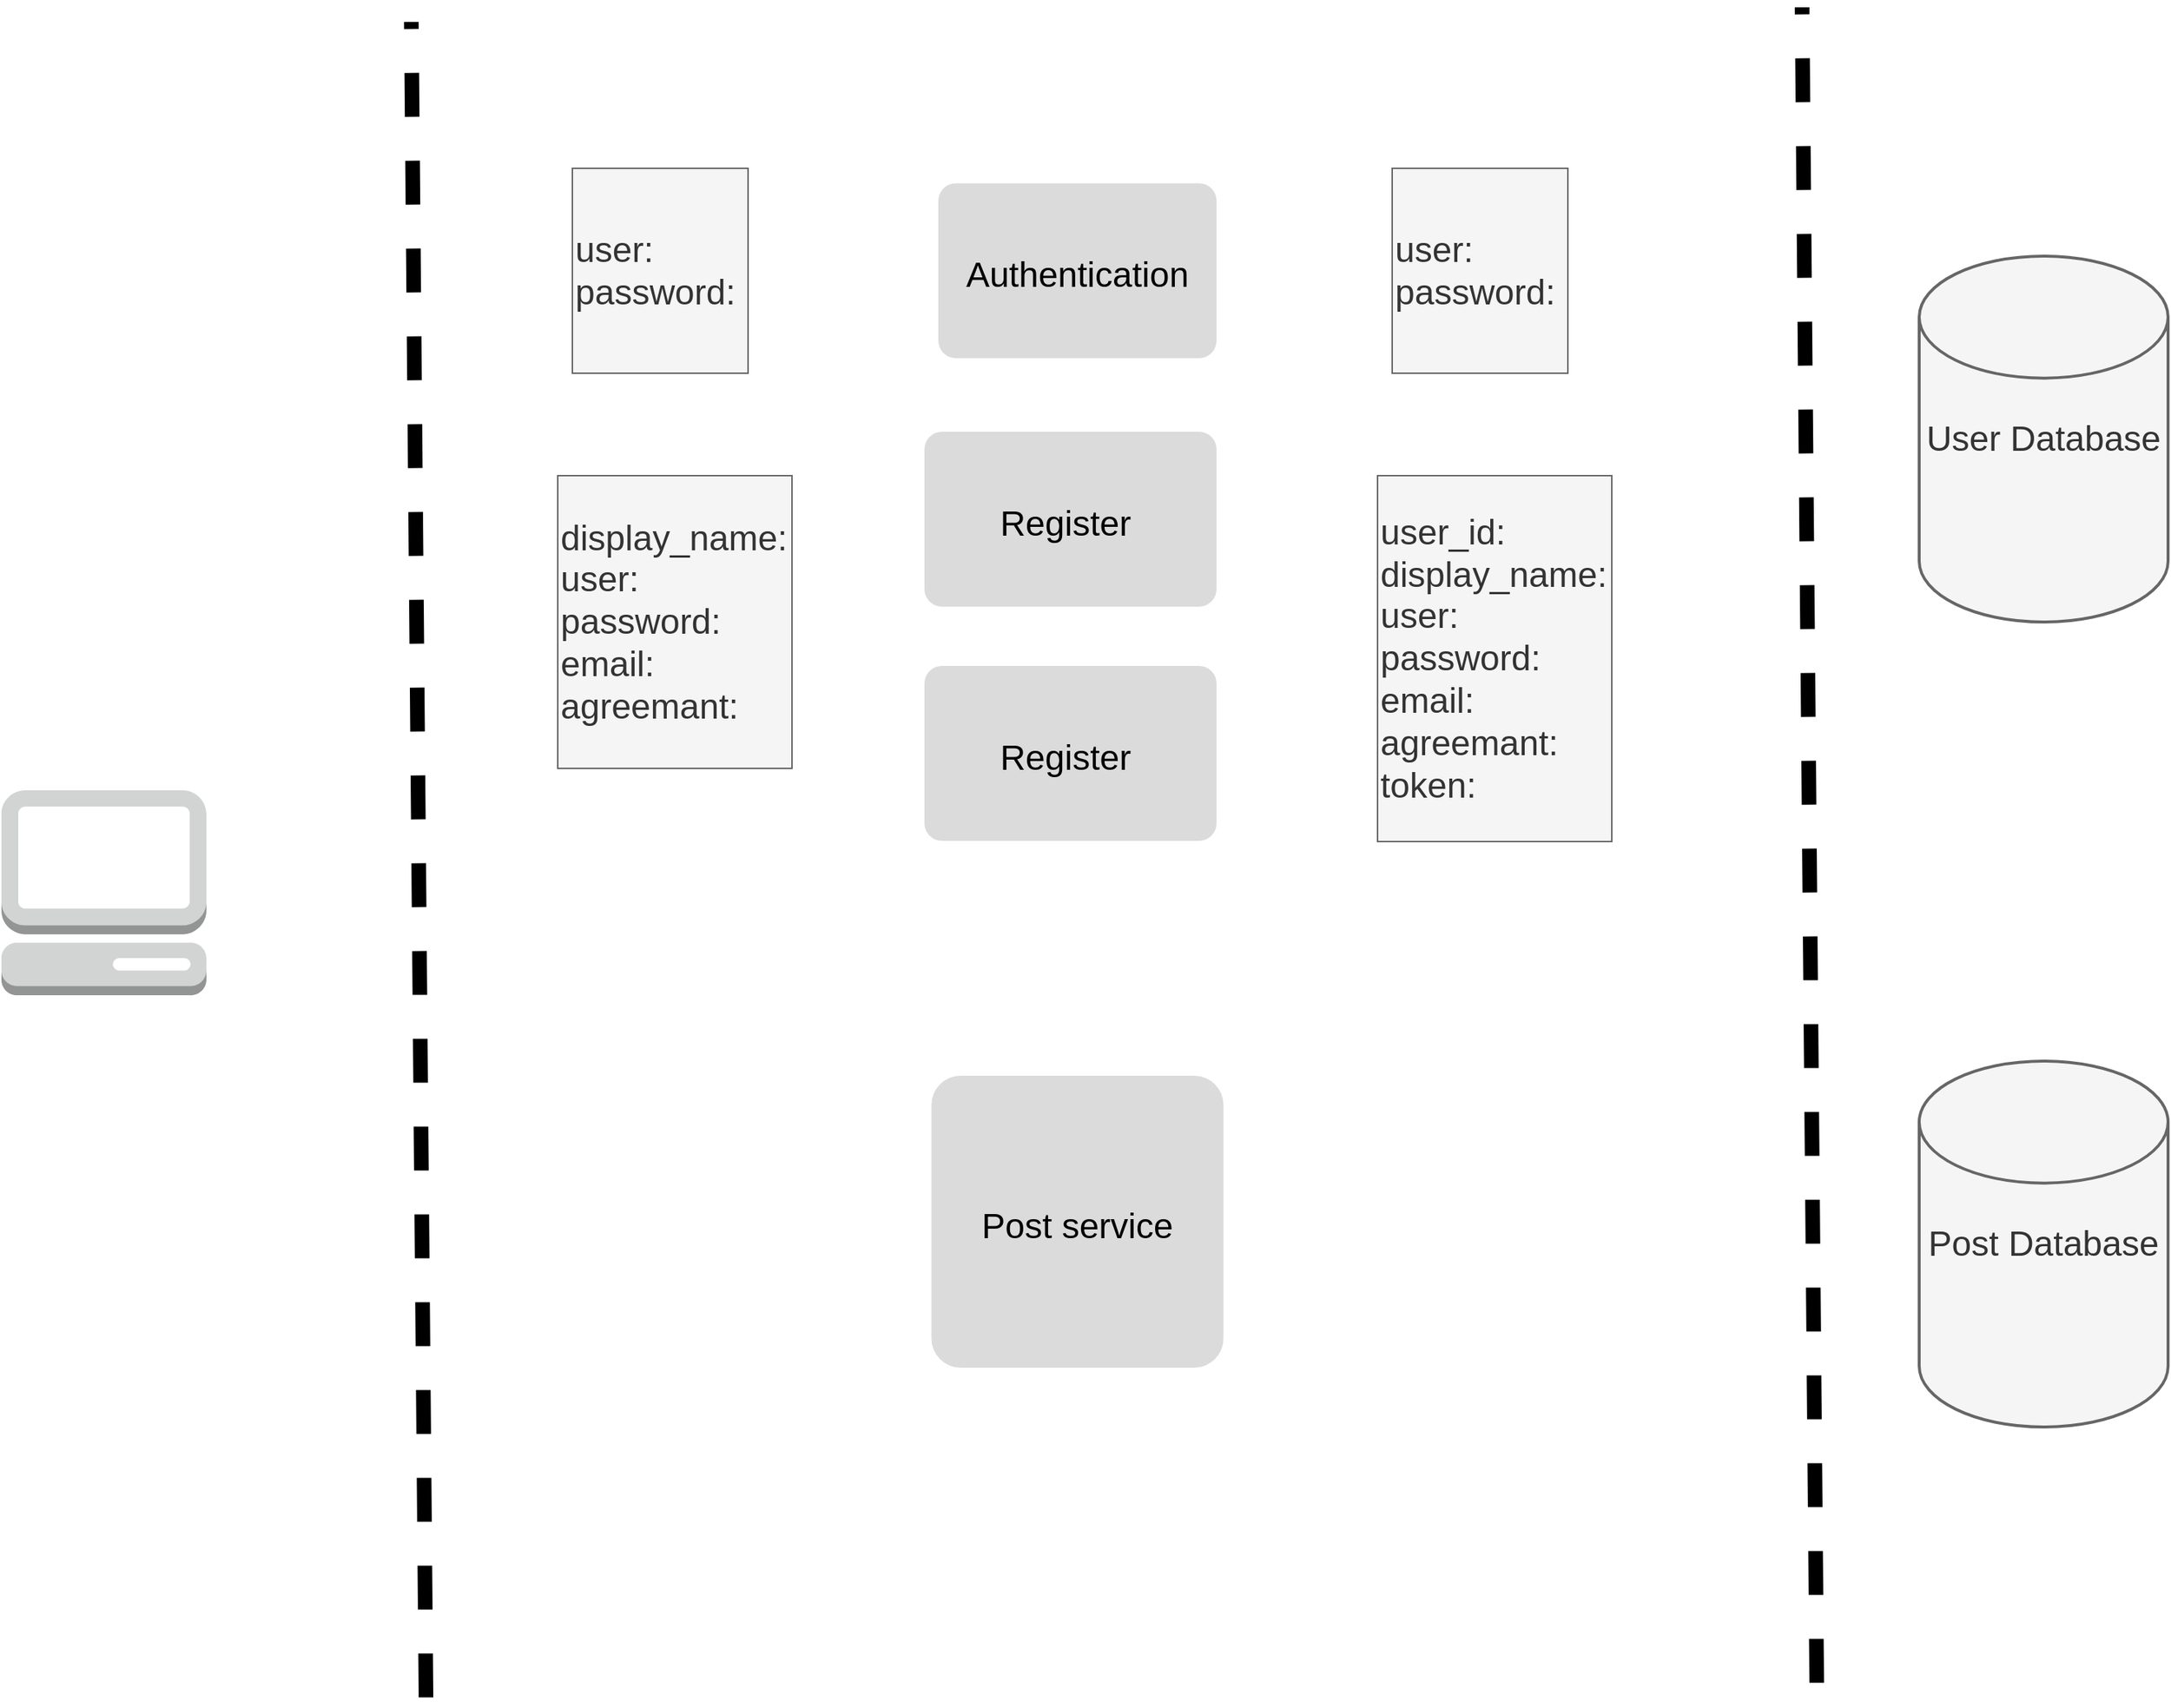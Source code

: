 <mxfile>
    <diagram id="cHOKFQ9jGQOCWOcPr9lM" name="Page-1">
        <mxGraphModel dx="1523" dy="2043" grid="1" gridSize="10" guides="1" tooltips="1" connect="1" arrows="1" fold="1" page="1" pageScale="1" pageWidth="1654" pageHeight="1169" math="0" shadow="0">
            <root>
                <mxCell id="0"/>
                <mxCell id="1" parent="0"/>
                <mxCell id="5" value="" style="endArrow=none;dashed=1;html=1;strokeWidth=10;" parent="1" edge="1">
                    <mxGeometry width="50" height="50" relative="1" as="geometry">
                        <mxPoint x="1290" y="1124.75" as="sourcePoint"/>
                        <mxPoint x="1280" y="-20" as="targetPoint"/>
                    </mxGeometry>
                </mxCell>
                <mxCell id="9" value="Authentication" style="rounded=1;arcSize=10;strokeColor=none;fillColor=#DBDBDB;gradientColor=none;fontColor=#000000;fontSize=24;" parent="1" vertex="1">
                    <mxGeometry x="690" y="100.25" width="190" height="119.5" as="geometry"/>
                </mxCell>
                <mxCell id="10" value="Post service" style="rounded=1;arcSize=10;strokeColor=none;fillColor=#DBDBDB;gradientColor=none;fontColor=#000000;fontSize=24;" parent="1" vertex="1">
                    <mxGeometry x="685.25" y="710" width="199.5" height="199.5" as="geometry"/>
                </mxCell>
                <mxCell id="14" value="Post Database" style="strokeWidth=2;html=1;shape=mxgraph.flowchart.database;whiteSpace=wrap;fillColor=#f5f5f5;fontColor=#333333;strokeColor=#666666;fontSize=24;" parent="1" vertex="1">
                    <mxGeometry x="1360" y="700" width="170" height="250" as="geometry"/>
                </mxCell>
                <mxCell id="23" value="" style="outlineConnect=0;dashed=0;verticalLabelPosition=bottom;verticalAlign=top;align=center;html=1;shape=mxgraph.aws3.management_console;fillColor=#D2D3D3;gradientColor=none;fontSize=24;fontColor=#000000;" parent="1" vertex="1">
                    <mxGeometry x="50" y="515" width="140" height="140" as="geometry"/>
                </mxCell>
                <mxCell id="24" value="&lt;div style=&quot;&quot;&gt;&lt;span style=&quot;background-color: initial;&quot;&gt;user:&lt;/span&gt;&lt;/div&gt;password:" style="rounded=0;whiteSpace=wrap;html=1;fontSize=24;fontColor=#333333;fillColor=#f5f5f5;strokeColor=#666666;align=left;" parent="1" vertex="1">
                    <mxGeometry x="440" y="90" width="120" height="140" as="geometry"/>
                </mxCell>
                <mxCell id="25" value="&lt;div style=&quot;&quot;&gt;&lt;span style=&quot;background-color: initial;&quot;&gt;user:&lt;/span&gt;&lt;br&gt;&lt;/div&gt;password:" style="rounded=0;whiteSpace=wrap;html=1;fontSize=24;fontColor=#333333;fillColor=#f5f5f5;strokeColor=#666666;align=left;" parent="1" vertex="1">
                    <mxGeometry x="1000" y="90" width="120" height="140" as="geometry"/>
                </mxCell>
                <mxCell id="26" value="Register " style="rounded=1;arcSize=10;strokeColor=none;fillColor=#DBDBDB;gradientColor=none;fontColor=#000000;fontSize=24;" parent="1" vertex="1">
                    <mxGeometry x="680.5" y="270" width="199.5" height="119.5" as="geometry"/>
                </mxCell>
                <mxCell id="27" value="&lt;div style=&quot;&quot;&gt;&lt;span style=&quot;background-color: initial;&quot;&gt;display_name:&lt;br&gt;user:&lt;/span&gt;&lt;/div&gt;password:&lt;br&gt;email:&lt;br&gt;agreemant:" style="rounded=0;whiteSpace=wrap;html=1;fontSize=24;fontColor=#333333;fillColor=#f5f5f5;strokeColor=#666666;align=left;" parent="1" vertex="1">
                    <mxGeometry x="430" y="300" width="160" height="200" as="geometry"/>
                </mxCell>
                <mxCell id="29" value="&lt;div style=&quot;&quot;&gt;&lt;span style=&quot;background-color: initial;&quot;&gt;user_id:&lt;br&gt;display_name:&lt;br&gt;user:&lt;/span&gt;&lt;/div&gt;password:&lt;br&gt;email:&lt;br&gt;agreemant:&lt;br&gt;token:" style="rounded=0;whiteSpace=wrap;html=1;fontSize=24;fontColor=#333333;fillColor=#f5f5f5;strokeColor=#666666;align=left;" parent="1" vertex="1">
                    <mxGeometry x="990" y="300" width="160" height="250" as="geometry"/>
                </mxCell>
                <mxCell id="38" value="User Database" style="strokeWidth=2;html=1;shape=mxgraph.flowchart.database;whiteSpace=wrap;fillColor=#f5f5f5;fontColor=#333333;strokeColor=#666666;fontSize=24;" parent="1" vertex="1">
                    <mxGeometry x="1360" y="150" width="170" height="250" as="geometry"/>
                </mxCell>
                <mxCell id="40" value="" style="endArrow=none;dashed=1;html=1;strokeWidth=10;" parent="1" edge="1">
                    <mxGeometry width="50" height="50" relative="1" as="geometry">
                        <mxPoint x="340" y="1134.75" as="sourcePoint"/>
                        <mxPoint x="330" y="-10" as="targetPoint"/>
                    </mxGeometry>
                </mxCell>
                <mxCell id="42" value="Register " style="rounded=1;arcSize=10;strokeColor=none;fillColor=#DBDBDB;gradientColor=none;fontColor=#000000;fontSize=24;" vertex="1" parent="1">
                    <mxGeometry x="680.5" y="430" width="199.5" height="119.5" as="geometry"/>
                </mxCell>
            </root>
        </mxGraphModel>
    </diagram>
</mxfile>